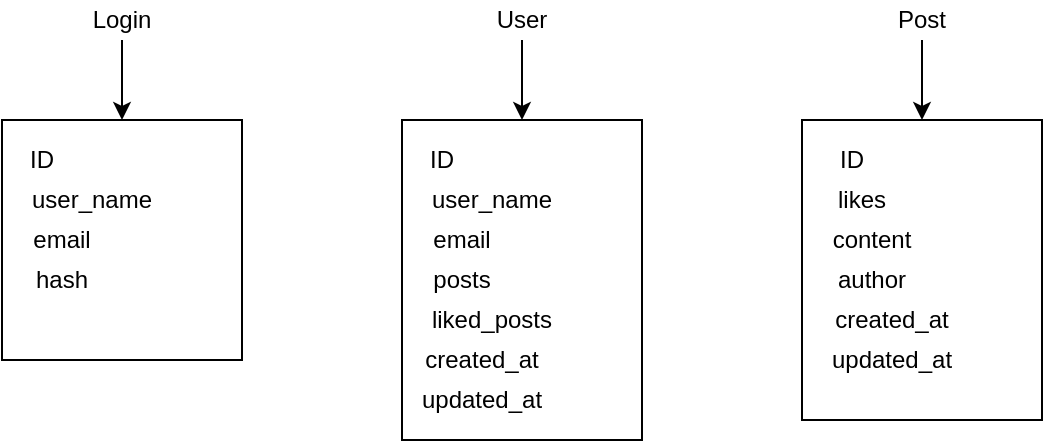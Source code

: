 <mxfile version="13.10.1" type="github"><diagram id="KuYp0Uj-WPpsalHjTYtk" name="Page-1"><mxGraphModel dx="1849" dy="852" grid="1" gridSize="10" guides="1" tooltips="1" connect="1" arrows="1" fold="1" page="1" pageScale="1" pageWidth="827" pageHeight="1169" math="0" shadow="0"><root><mxCell id="0"/><mxCell id="1" parent="0"/><mxCell id="B-UX_gCYWw0rf8zPbBLA-5" value="" style="edgeStyle=orthogonalEdgeStyle;rounded=0;orthogonalLoop=1;jettySize=auto;html=1;" edge="1" parent="1" source="B-UX_gCYWw0rf8zPbBLA-1" target="B-UX_gCYWw0rf8zPbBLA-4"><mxGeometry relative="1" as="geometry"/></mxCell><mxCell id="B-UX_gCYWw0rf8zPbBLA-1" value="User" style="text;html=1;strokeColor=none;fillColor=none;align=center;verticalAlign=middle;whiteSpace=wrap;rounded=0;" vertex="1" parent="1"><mxGeometry x="-520" y="100" width="40" height="20" as="geometry"/></mxCell><mxCell id="B-UX_gCYWw0rf8zPbBLA-24" value="" style="edgeStyle=orthogonalEdgeStyle;rounded=0;orthogonalLoop=1;jettySize=auto;html=1;" edge="1" parent="1" source="B-UX_gCYWw0rf8zPbBLA-2" target="B-UX_gCYWw0rf8zPbBLA-23"><mxGeometry relative="1" as="geometry"/></mxCell><mxCell id="B-UX_gCYWw0rf8zPbBLA-2" value="Post" style="text;html=1;strokeColor=none;fillColor=none;align=center;verticalAlign=middle;whiteSpace=wrap;rounded=0;" vertex="1" parent="1"><mxGeometry x="-320" y="100" width="40" height="20" as="geometry"/></mxCell><mxCell id="B-UX_gCYWw0rf8zPbBLA-4" value="" style="whiteSpace=wrap;html=1;" vertex="1" parent="1"><mxGeometry x="-560" y="160" width="120" height="160" as="geometry"/></mxCell><mxCell id="B-UX_gCYWw0rf8zPbBLA-6" value="ID" style="text;html=1;strokeColor=none;fillColor=none;align=center;verticalAlign=middle;whiteSpace=wrap;rounded=0;" vertex="1" parent="1"><mxGeometry x="-560" y="170" width="40" height="20" as="geometry"/></mxCell><mxCell id="B-UX_gCYWw0rf8zPbBLA-7" value="user_name" style="text;html=1;strokeColor=none;fillColor=none;align=center;verticalAlign=middle;whiteSpace=wrap;rounded=0;" vertex="1" parent="1"><mxGeometry x="-560" y="190" width="90" height="20" as="geometry"/></mxCell><mxCell id="B-UX_gCYWw0rf8zPbBLA-9" value="posts" style="text;html=1;strokeColor=none;fillColor=none;align=center;verticalAlign=middle;whiteSpace=wrap;rounded=0;" vertex="1" parent="1"><mxGeometry x="-560" y="230" width="60" height="20" as="geometry"/></mxCell><mxCell id="B-UX_gCYWw0rf8zPbBLA-10" value="liked_posts" style="text;html=1;strokeColor=none;fillColor=none;align=center;verticalAlign=middle;whiteSpace=wrap;rounded=0;" vertex="1" parent="1"><mxGeometry x="-560" y="250" width="90" height="20" as="geometry"/></mxCell><mxCell id="B-UX_gCYWw0rf8zPbBLA-14" value="" style="edgeStyle=orthogonalEdgeStyle;rounded=0;orthogonalLoop=1;jettySize=auto;html=1;" edge="1" parent="1" source="B-UX_gCYWw0rf8zPbBLA-12" target="B-UX_gCYWw0rf8zPbBLA-13"><mxGeometry relative="1" as="geometry"/></mxCell><mxCell id="B-UX_gCYWw0rf8zPbBLA-12" value="Login" style="text;html=1;strokeColor=none;fillColor=none;align=center;verticalAlign=middle;whiteSpace=wrap;rounded=0;" vertex="1" parent="1"><mxGeometry x="-720" y="100" width="40" height="20" as="geometry"/></mxCell><mxCell id="B-UX_gCYWw0rf8zPbBLA-13" value="" style="whiteSpace=wrap;html=1;" vertex="1" parent="1"><mxGeometry x="-760" y="160" width="120" height="120" as="geometry"/></mxCell><mxCell id="B-UX_gCYWw0rf8zPbBLA-15" value="ID" style="text;html=1;strokeColor=none;fillColor=none;align=center;verticalAlign=middle;whiteSpace=wrap;rounded=0;" vertex="1" parent="1"><mxGeometry x="-750" y="170" width="20" height="20" as="geometry"/></mxCell><mxCell id="B-UX_gCYWw0rf8zPbBLA-19" value="email" style="text;html=1;strokeColor=none;fillColor=none;align=center;verticalAlign=middle;whiteSpace=wrap;rounded=0;" vertex="1" parent="1"><mxGeometry x="-550" y="210" width="40" height="20" as="geometry"/></mxCell><mxCell id="B-UX_gCYWw0rf8zPbBLA-20" value="user_name" style="text;html=1;strokeColor=none;fillColor=none;align=center;verticalAlign=middle;whiteSpace=wrap;rounded=0;" vertex="1" parent="1"><mxGeometry x="-750" y="190" width="70" height="20" as="geometry"/></mxCell><mxCell id="B-UX_gCYWw0rf8zPbBLA-21" value="hash" style="text;html=1;strokeColor=none;fillColor=none;align=center;verticalAlign=middle;whiteSpace=wrap;rounded=0;" vertex="1" parent="1"><mxGeometry x="-750" y="230" width="40" height="20" as="geometry"/></mxCell><mxCell id="B-UX_gCYWw0rf8zPbBLA-22" value="email" style="text;html=1;strokeColor=none;fillColor=none;align=center;verticalAlign=middle;whiteSpace=wrap;rounded=0;" vertex="1" parent="1"><mxGeometry x="-750" y="210" width="40" height="20" as="geometry"/></mxCell><mxCell id="B-UX_gCYWw0rf8zPbBLA-23" value="" style="whiteSpace=wrap;html=1;" vertex="1" parent="1"><mxGeometry x="-360" y="160" width="120" height="150" as="geometry"/></mxCell><mxCell id="B-UX_gCYWw0rf8zPbBLA-25" value="ID" style="text;html=1;strokeColor=none;fillColor=none;align=center;verticalAlign=middle;whiteSpace=wrap;rounded=0;" vertex="1" parent="1"><mxGeometry x="-350" y="170" width="30" height="20" as="geometry"/></mxCell><mxCell id="B-UX_gCYWw0rf8zPbBLA-26" value="likes" style="text;html=1;strokeColor=none;fillColor=none;align=center;verticalAlign=middle;whiteSpace=wrap;rounded=0;" vertex="1" parent="1"><mxGeometry x="-350" y="190" width="40" height="20" as="geometry"/></mxCell><mxCell id="B-UX_gCYWw0rf8zPbBLA-28" value="content" style="text;html=1;strokeColor=none;fillColor=none;align=center;verticalAlign=middle;whiteSpace=wrap;rounded=0;" vertex="1" parent="1"><mxGeometry x="-350" y="210" width="50" height="20" as="geometry"/></mxCell><mxCell id="B-UX_gCYWw0rf8zPbBLA-29" value="author" style="text;html=1;strokeColor=none;fillColor=none;align=center;verticalAlign=middle;whiteSpace=wrap;rounded=0;" vertex="1" parent="1"><mxGeometry x="-350" y="230" width="50" height="20" as="geometry"/></mxCell><mxCell id="B-UX_gCYWw0rf8zPbBLA-31" value="created_at" style="text;html=1;strokeColor=none;fillColor=none;align=center;verticalAlign=middle;whiteSpace=wrap;rounded=0;" vertex="1" parent="1"><mxGeometry x="-560" y="270" width="80" height="20" as="geometry"/></mxCell><mxCell id="B-UX_gCYWw0rf8zPbBLA-32" value="updated_at" style="text;html=1;strokeColor=none;fillColor=none;align=center;verticalAlign=middle;whiteSpace=wrap;rounded=0;" vertex="1" parent="1"><mxGeometry x="-560" y="290" width="80" height="20" as="geometry"/></mxCell><mxCell id="B-UX_gCYWw0rf8zPbBLA-33" value="created_at" style="text;html=1;strokeColor=none;fillColor=none;align=center;verticalAlign=middle;whiteSpace=wrap;rounded=0;" vertex="1" parent="1"><mxGeometry x="-350" y="250" width="70" height="20" as="geometry"/></mxCell><mxCell id="B-UX_gCYWw0rf8zPbBLA-34" value="updated_at" style="text;html=1;strokeColor=none;fillColor=none;align=center;verticalAlign=middle;whiteSpace=wrap;rounded=0;" vertex="1" parent="1"><mxGeometry x="-350" y="270" width="70" height="20" as="geometry"/></mxCell></root></mxGraphModel></diagram></mxfile>